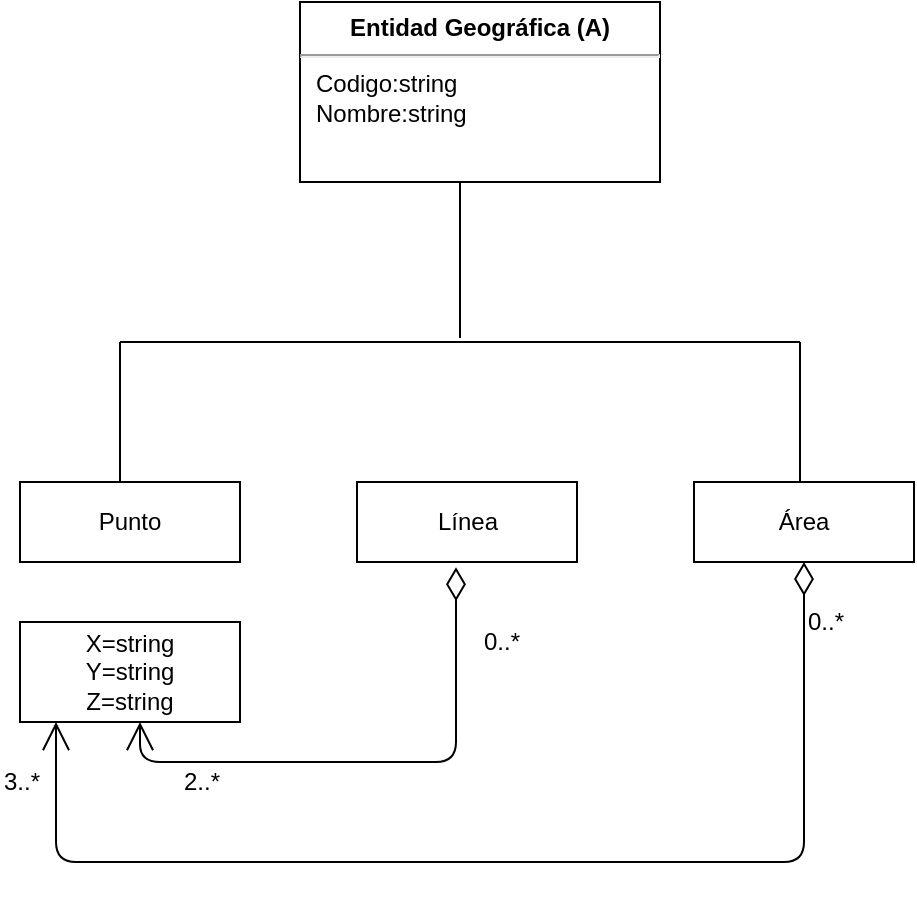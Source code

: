 <mxfile version="12.2.4"><diagram id="Yes-pmSyyIMfluKLOcvf"><mxGraphModel dx="403" dy="348" grid="1" gridSize="10" guides="1" tooltips="1" connect="1" arrows="1" fold="1" page="1" pageScale="1" pageWidth="827" pageHeight="1169" math="0" shadow="0"><root><mxCell id="0"/><mxCell id="1" parent="0"/><mxCell id="2" value="&lt;p style=&quot;margin: 0px ; margin-top: 6px ; text-align: center&quot;&gt;&lt;b&gt;Entidad Geográfica (A)&lt;/b&gt;&lt;/p&gt;&lt;hr&gt;&lt;p style=&quot;margin: 0px ; margin-left: 8px&quot;&gt;Codigo:string&lt;/p&gt;&lt;p style=&quot;margin: 0px ; margin-left: 8px&quot;&gt;Nombre:string&lt;/p&gt;" style="align=left;overflow=fill;html=1;" vertex="1" parent="1"><mxGeometry x="160" y="30" width="180" height="90" as="geometry"/></mxCell><mxCell id="4" value="" style="endArrow=none;html=1;" edge="1" parent="1"><mxGeometry width="50" height="50" relative="1" as="geometry"><mxPoint x="240" y="198" as="sourcePoint"/><mxPoint x="240" y="120" as="targetPoint"/><Array as="points"/></mxGeometry></mxCell><mxCell id="5" value="" style="endArrow=none;html=1;" edge="1" parent="1"><mxGeometry width="50" height="50" relative="1" as="geometry"><mxPoint x="70" y="200" as="sourcePoint"/><mxPoint x="240" y="200" as="targetPoint"/></mxGeometry></mxCell><mxCell id="7" value="" style="endArrow=none;html=1;" edge="1" parent="1"><mxGeometry width="50" height="50" relative="1" as="geometry"><mxPoint x="70" y="270" as="sourcePoint"/><mxPoint x="70" y="200" as="targetPoint"/></mxGeometry></mxCell><mxCell id="9" value="" style="endArrow=none;html=1;" edge="1" parent="1"><mxGeometry width="50" height="50" relative="1" as="geometry"><mxPoint x="240" y="200" as="sourcePoint"/><mxPoint x="410" y="200" as="targetPoint"/></mxGeometry></mxCell><mxCell id="11" value="" style="endArrow=none;html=1;" edge="1" parent="1"><mxGeometry width="50" height="50" relative="1" as="geometry"><mxPoint x="410" y="270" as="sourcePoint"/><mxPoint x="410" y="200" as="targetPoint"/></mxGeometry></mxCell><mxCell id="12" value="Punto" style="rounded=0;whiteSpace=wrap;html=1;" vertex="1" parent="1"><mxGeometry x="20" y="270" width="110" height="40" as="geometry"/></mxCell><mxCell id="13" value="Línea" style="rounded=0;whiteSpace=wrap;html=1;" vertex="1" parent="1"><mxGeometry x="188.5" y="270" width="110" height="40" as="geometry"/></mxCell><mxCell id="14" value="Área" style="rounded=0;whiteSpace=wrap;html=1;" vertex="1" parent="1"><mxGeometry x="357" y="270" width="110" height="40" as="geometry"/></mxCell><mxCell id="16" value="X=string&lt;br&gt;Y=string&lt;br&gt;Z=string" style="rounded=0;whiteSpace=wrap;html=1;" vertex="1" parent="1"><mxGeometry x="20" y="340" width="110" height="50" as="geometry"/></mxCell><mxCell id="18" value="" style="endArrow=open;html=1;endSize=12;startArrow=diamondThin;startSize=14;startFill=0;edgeStyle=orthogonalEdgeStyle;align=left;verticalAlign=bottom;exitX=0.45;exitY=1.066;exitDx=0;exitDy=0;exitPerimeter=0;" edge="1" parent="1" source="13" target="16"><mxGeometry x="-1" y="3" relative="1" as="geometry"><mxPoint x="130" y="410" as="sourcePoint"/><mxPoint x="80" y="430" as="targetPoint"/><Array as="points"><mxPoint x="238" y="410"/><mxPoint x="80" y="410"/></Array></mxGeometry></mxCell><mxCell id="19" value="" style="endArrow=open;html=1;endSize=12;startArrow=diamondThin;startSize=14;startFill=0;edgeStyle=orthogonalEdgeStyle;align=left;verticalAlign=bottom;exitX=0.5;exitY=1;exitDx=0;exitDy=0;" edge="1" parent="1" source="14" target="16"><mxGeometry x="-1" y="10" relative="1" as="geometry"><mxPoint x="400" y="310" as="sourcePoint"/><mxPoint x="80" y="440" as="targetPoint"/><Array as="points"><mxPoint x="412" y="460"/><mxPoint x="38" y="460"/></Array><mxPoint as="offset"/></mxGeometry></mxCell><mxCell id="20" value="0..*" style="text;html=1;resizable=0;points=[];autosize=1;align=left;verticalAlign=top;spacingTop=-4;" vertex="1" parent="1"><mxGeometry x="412" y="330" width="30" height="20" as="geometry"/></mxCell><mxCell id="21" value="0..*" style="text;html=1;resizable=0;points=[];autosize=1;align=left;verticalAlign=top;spacingTop=-4;" vertex="1" parent="1"><mxGeometry x="250" y="340" width="30" height="20" as="geometry"/></mxCell><mxCell id="22" value="2..*" style="text;html=1;resizable=0;points=[];autosize=1;align=left;verticalAlign=top;spacingTop=-4;" vertex="1" parent="1"><mxGeometry x="100" y="410" width="30" height="20" as="geometry"/></mxCell><mxCell id="25" value="3..*" style="text;html=1;resizable=0;points=[];autosize=1;align=left;verticalAlign=top;spacingTop=-4;" vertex="1" parent="1"><mxGeometry x="10" y="410" width="30" height="20" as="geometry"/></mxCell></root></mxGraphModel></diagram></mxfile>